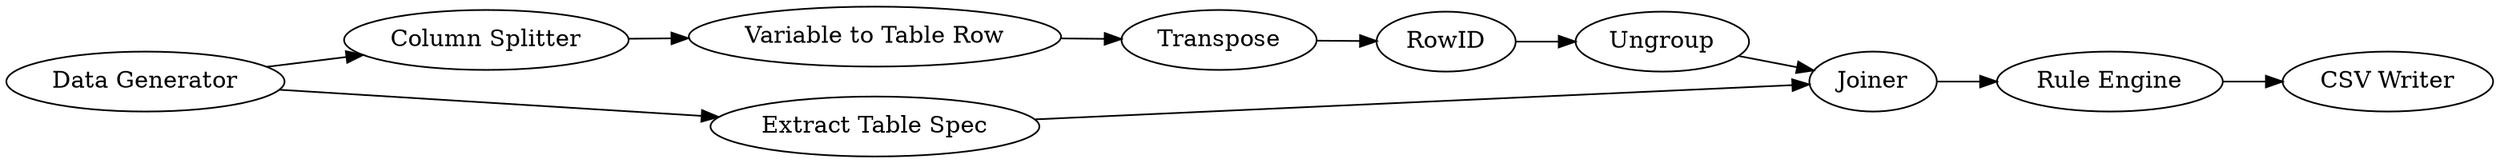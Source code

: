 digraph {
	"7047878855205675123_11" [label="CSV Writer"]
	"7047878855205675123_8" [label=RowID]
	"7047878855205675123_7" [label=Ungroup]
	"7047878855205675123_5" [label="Variable to Table Row"]
	"7047878855205675123_1" [label="Data Generator"]
	"7047878855205675123_2" [label="Column Splitter"]
	"7047878855205675123_4" [label="Extract Table Spec"]
	"7047878855205675123_9" [label=Joiner]
	"7047878855205675123_10" [label="Rule Engine"]
	"7047878855205675123_6" [label=Transpose]
	"7047878855205675123_5" -> "7047878855205675123_6"
	"7047878855205675123_1" -> "7047878855205675123_4"
	"7047878855205675123_7" -> "7047878855205675123_9"
	"7047878855205675123_1" -> "7047878855205675123_2"
	"7047878855205675123_10" -> "7047878855205675123_11"
	"7047878855205675123_2" -> "7047878855205675123_5"
	"7047878855205675123_4" -> "7047878855205675123_9"
	"7047878855205675123_6" -> "7047878855205675123_8"
	"7047878855205675123_8" -> "7047878855205675123_7"
	"7047878855205675123_9" -> "7047878855205675123_10"
	rankdir=LR
}
